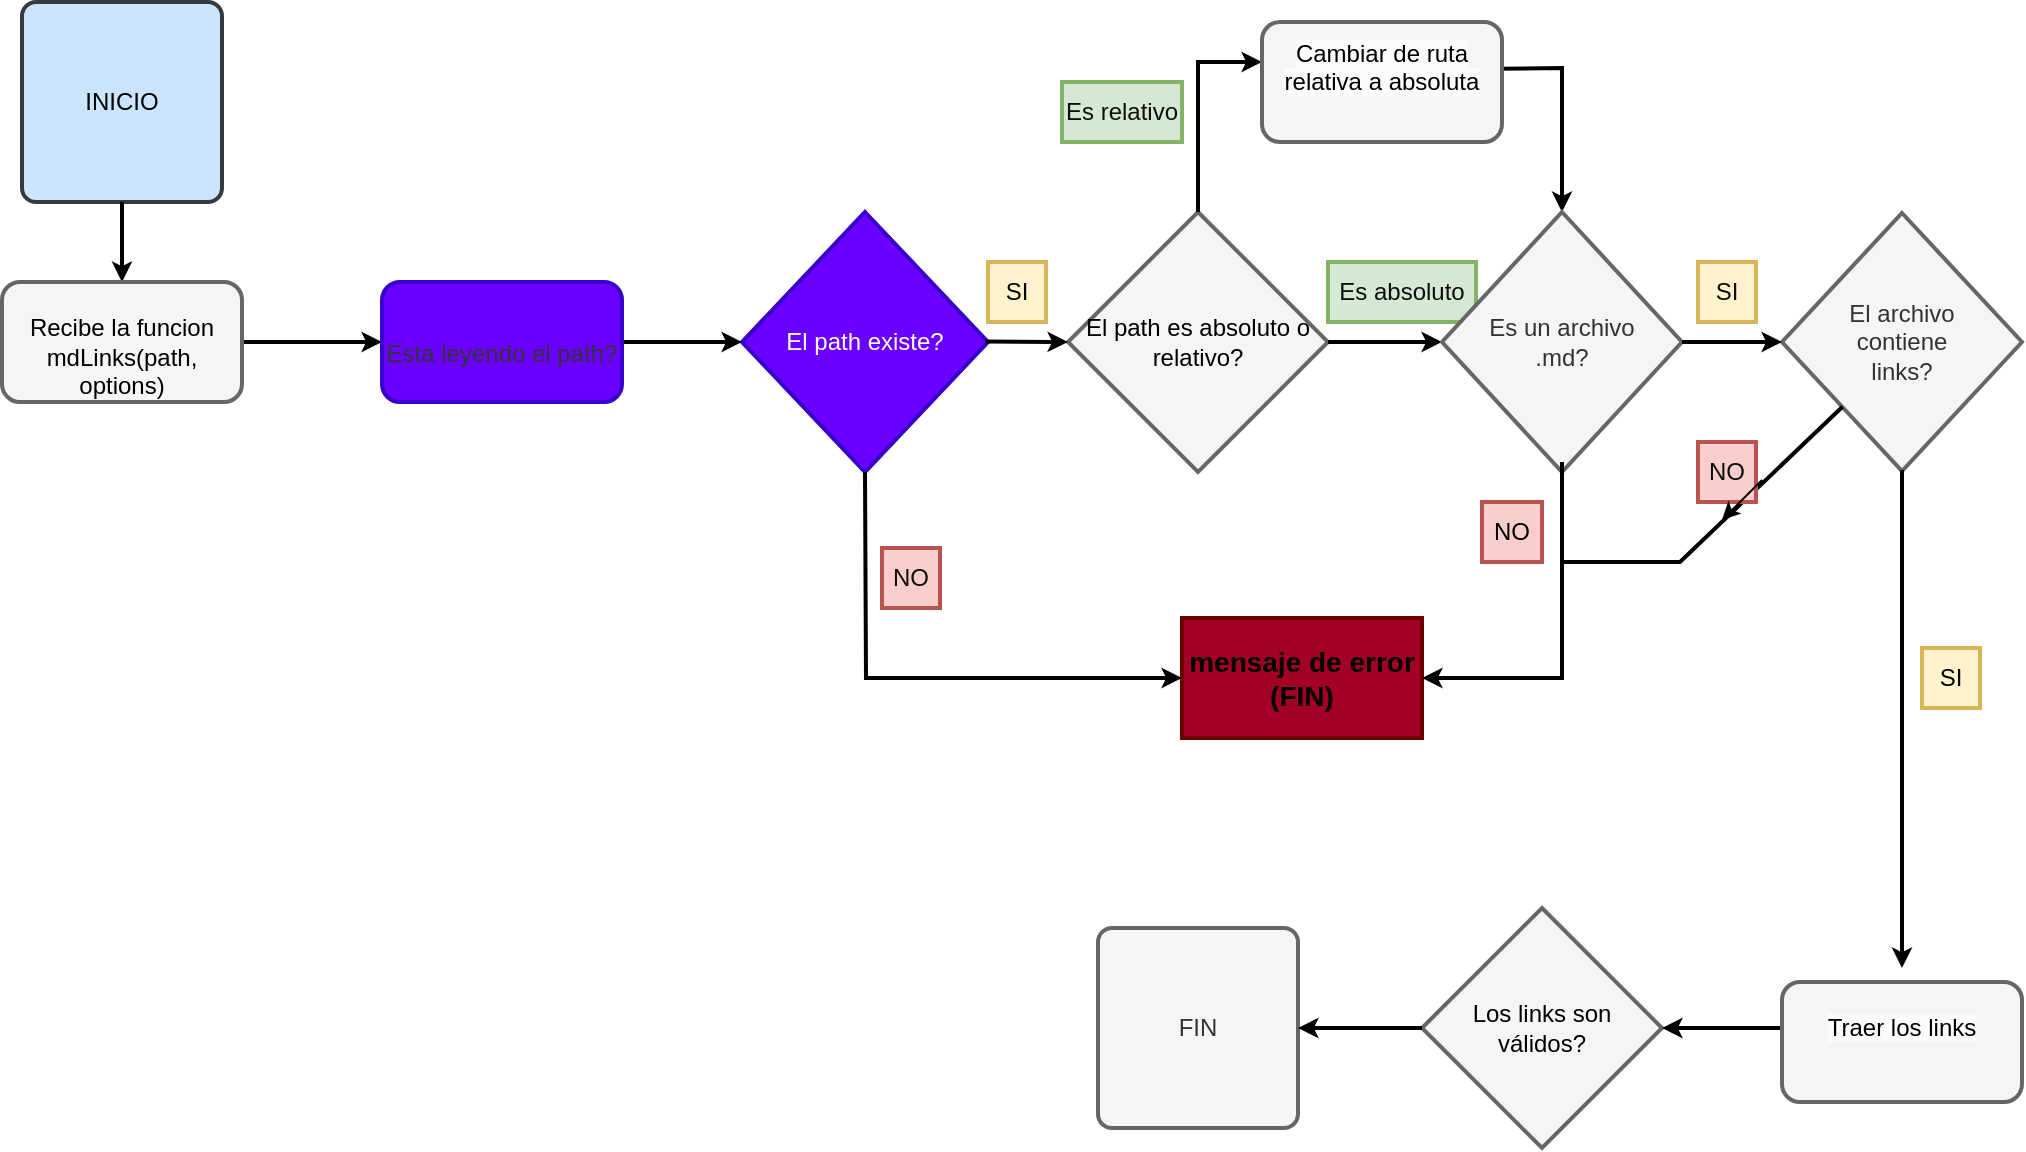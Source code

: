 <mxfile>
    <diagram id="C5RBs43oDa-KdzZeNtuy" name="Page-1">
        <mxGraphModel dx="746" dy="301" grid="1" gridSize="10" guides="1" tooltips="1" connect="1" arrows="1" fold="1" page="1" pageScale="1" pageWidth="827" pageHeight="1169" math="0" shadow="0">
            <root>
                <mxCell id="WIyWlLk6GJQsqaUBKTNV-0"/>
                <mxCell id="WIyWlLk6GJQsqaUBKTNV-1" parent="WIyWlLk6GJQsqaUBKTNV-0"/>
                <mxCell id="TBOGh352oyX1296FKRRM-0" value="&lt;font color=&quot;#000000&quot;&gt;INICIO&lt;/font&gt;" style="rounded=1;whiteSpace=wrap;html=1;absoluteArcSize=1;arcSize=14;strokeWidth=2;fillColor=#cce5ff;strokeColor=#36393d;" parent="WIyWlLk6GJQsqaUBKTNV-1" vertex="1">
                    <mxGeometry x="70" y="110" width="100" height="100" as="geometry"/>
                </mxCell>
                <mxCell id="TBOGh352oyX1296FKRRM-2" value="&lt;div&gt;&lt;font color=&quot;#000000&quot;&gt;El path es absoluto o relativo?&lt;/font&gt;&lt;/div&gt;" style="strokeWidth=2;html=1;shape=mxgraph.flowchart.decision;whiteSpace=wrap;fillColor=#f5f5f5;fontColor=#333333;strokeColor=#666666;" parent="WIyWlLk6GJQsqaUBKTNV-1" vertex="1">
                    <mxGeometry x="593" y="215" width="130" height="130" as="geometry"/>
                </mxCell>
                <mxCell id="TBOGh352oyX1296FKRRM-3" value="&lt;div&gt;El path existe?&lt;/div&gt;" style="strokeWidth=2;html=1;shape=mxgraph.flowchart.decision;whiteSpace=wrap;fillColor=#6a00ff;fontColor=#ffffff;strokeColor=#3700CC;" parent="WIyWlLk6GJQsqaUBKTNV-1" vertex="1">
                    <mxGeometry x="430" y="215" width="123" height="130" as="geometry"/>
                </mxCell>
                <mxCell id="TBOGh352oyX1296FKRRM-4" value="FIN" style="rounded=1;whiteSpace=wrap;html=1;absoluteArcSize=1;arcSize=14;strokeWidth=2;fillColor=#f5f5f5;fontColor=#333333;strokeColor=#666666;" parent="WIyWlLk6GJQsqaUBKTNV-1" vertex="1">
                    <mxGeometry x="608" y="573" width="100" height="100" as="geometry"/>
                </mxCell>
                <mxCell id="TBOGh352oyX1296FKRRM-5" value="&lt;font color=&quot;#0f0f0f&quot;&gt;Es relativo&lt;/font&gt;" style="text;strokeColor=#82b366;align=center;fillColor=#d5e8d4;html=1;verticalAlign=middle;whiteSpace=wrap;rounded=0;strokeWidth=2;" parent="WIyWlLk6GJQsqaUBKTNV-1" vertex="1">
                    <mxGeometry x="590" y="150" width="60" height="30" as="geometry"/>
                </mxCell>
                <mxCell id="TBOGh352oyX1296FKRRM-6" value="" style="endArrow=classic;html=1;rounded=0;strokeWidth=2;endSize=4;exitX=1;exitY=0.5;exitDx=0;exitDy=0;exitPerimeter=0;" parent="WIyWlLk6GJQsqaUBKTNV-1" source="TBOGh352oyX1296FKRRM-2" edge="1">
                    <mxGeometry width="50" height="50" relative="1" as="geometry">
                        <mxPoint x="699" y="278.83" as="sourcePoint"/>
                        <mxPoint x="780" y="280" as="targetPoint"/>
                    </mxGeometry>
                </mxCell>
                <mxCell id="TBOGh352oyX1296FKRRM-7" value="&lt;font color=&quot;#0d0d0d&quot;&gt;Es absoluto&lt;/font&gt;" style="text;strokeColor=#82b366;align=center;fillColor=#d5e8d4;html=1;verticalAlign=middle;whiteSpace=wrap;rounded=0;strokeWidth=2;" parent="WIyWlLk6GJQsqaUBKTNV-1" vertex="1">
                    <mxGeometry x="723" y="240" width="74" height="30" as="geometry"/>
                </mxCell>
                <mxCell id="TBOGh352oyX1296FKRRM-8" value="" style="endArrow=classic;html=1;rounded=0;strokeWidth=2;endSize=4;exitX=0.5;exitY=0;exitDx=0;exitDy=0;exitPerimeter=0;" parent="WIyWlLk6GJQsqaUBKTNV-1" source="TBOGh352oyX1296FKRRM-2" edge="1">
                    <mxGeometry width="50" height="50" relative="1" as="geometry">
                        <mxPoint x="639" y="189.75" as="sourcePoint"/>
                        <mxPoint x="690" y="140" as="targetPoint"/>
                        <Array as="points">
                            <mxPoint x="658" y="140"/>
                        </Array>
                    </mxGeometry>
                </mxCell>
                <mxCell id="TBOGh352oyX1296FKRRM-9" value="" style="endArrow=classic;html=1;rounded=0;strokeWidth=2;endSize=4;entryX=0.5;entryY=0;entryDx=0;entryDy=0;exitX=0.993;exitY=0.39;exitDx=0;exitDy=0;exitPerimeter=0;entryPerimeter=0;" parent="WIyWlLk6GJQsqaUBKTNV-1" source="TBOGh352oyX1296FKRRM-37" target="TBOGh352oyX1296FKRRM-12" edge="1">
                    <mxGeometry width="50" height="50" relative="1" as="geometry">
                        <mxPoint x="827.4" y="138.38" as="sourcePoint"/>
                        <mxPoint x="850" y="241" as="targetPoint"/>
                        <Array as="points">
                            <mxPoint x="840" y="143"/>
                        </Array>
                    </mxGeometry>
                </mxCell>
                <mxCell id="TBOGh352oyX1296FKRRM-12" value="&lt;div&gt;Es un archivo&lt;/div&gt;&lt;div&gt;.md?&lt;br&gt;&lt;/div&gt;" style="strokeWidth=2;html=1;shape=mxgraph.flowchart.decision;whiteSpace=wrap;fillColor=#f5f5f5;fontColor=#333333;strokeColor=#666666;" parent="WIyWlLk6GJQsqaUBKTNV-1" vertex="1">
                    <mxGeometry x="780" y="215" width="120" height="130" as="geometry"/>
                </mxCell>
                <mxCell id="TBOGh352oyX1296FKRRM-13" value="&lt;div&gt;El archivo&lt;/div&gt;&lt;div&gt;contiene&lt;/div&gt;&lt;div&gt;links?&lt;br&gt;&lt;/div&gt;" style="strokeWidth=2;html=1;shape=mxgraph.flowchart.decision;whiteSpace=wrap;fillColor=#f5f5f5;fontColor=#333333;strokeColor=#666666;" parent="WIyWlLk6GJQsqaUBKTNV-1" vertex="1">
                    <mxGeometry x="950" y="215.5" width="120" height="129" as="geometry"/>
                </mxCell>
                <mxCell id="TBOGh352oyX1296FKRRM-14" value="&lt;div style=&quot;font-size: 14px;&quot;&gt;&lt;font style=&quot;font-size: 14px;&quot; color=&quot;#000000&quot;&gt;&lt;b style=&quot;&quot;&gt;mensaje de error&lt;/b&gt;&lt;/font&gt;&lt;/div&gt;&lt;div style=&quot;font-size: 14px;&quot;&gt;&lt;font style=&quot;font-size: 14px;&quot; color=&quot;#000000&quot;&gt;&lt;b style=&quot;&quot;&gt;(FIN)&lt;/b&gt;&lt;/font&gt;&lt;br&gt;&lt;/div&gt;" style="rounded=0;whiteSpace=wrap;html=1;strokeColor=#6F0000;strokeWidth=2;fillColor=#a20025;fontColor=#ffffff;" parent="WIyWlLk6GJQsqaUBKTNV-1" vertex="1">
                    <mxGeometry x="650" y="418" width="120" height="60" as="geometry"/>
                </mxCell>
                <mxCell id="TBOGh352oyX1296FKRRM-16" value="&lt;div&gt;&lt;font color=&quot;#000000&quot;&gt;Los links son&lt;br&gt;&lt;/font&gt;&lt;/div&gt;&lt;div&gt;&lt;font color=&quot;#000000&quot;&gt;válidos?&lt;/font&gt;&lt;/div&gt;" style="strokeWidth=2;html=1;shape=mxgraph.flowchart.decision;whiteSpace=wrap;fillColor=#f5f5f5;fontColor=#333333;strokeColor=#666666;" parent="WIyWlLk6GJQsqaUBKTNV-1" vertex="1">
                    <mxGeometry x="770" y="563" width="120" height="120" as="geometry"/>
                </mxCell>
                <mxCell id="TBOGh352oyX1296FKRRM-17" value="" style="endArrow=classic;html=1;rounded=0;strokeWidth=2;endSize=4;entryX=0;entryY=0.5;entryDx=0;entryDy=0;exitX=0.99;exitY=0.498;exitDx=0;exitDy=0;exitPerimeter=0;entryPerimeter=0;" parent="WIyWlLk6GJQsqaUBKTNV-1" source="TBOGh352oyX1296FKRRM-3" target="TBOGh352oyX1296FKRRM-2" edge="1">
                    <mxGeometry width="50" height="50" relative="1" as="geometry">
                        <mxPoint x="563" y="279.75" as="sourcePoint"/>
                        <mxPoint x="615.72" y="279.91" as="targetPoint"/>
                    </mxGeometry>
                </mxCell>
                <mxCell id="TBOGh352oyX1296FKRRM-18" value="" style="endArrow=classic;html=1;rounded=0;strokeWidth=2;endSize=4;exitX=1;exitY=0.5;exitDx=0;exitDy=0;" parent="WIyWlLk6GJQsqaUBKTNV-1" source="TBOGh352oyX1296FKRRM-36" edge="1">
                    <mxGeometry width="50" height="50" relative="1" as="geometry">
                        <mxPoint x="379.76" y="276.455" as="sourcePoint"/>
                        <mxPoint x="430" y="280" as="targetPoint"/>
                    </mxGeometry>
                </mxCell>
                <mxCell id="TBOGh352oyX1296FKRRM-19" value="" style="endArrow=classic;html=1;rounded=0;strokeWidth=2;endSize=4;exitX=1;exitY=0.5;exitDx=0;exitDy=0;" parent="WIyWlLk6GJQsqaUBKTNV-1" edge="1">
                    <mxGeometry width="50" height="50" relative="1" as="geometry">
                        <mxPoint x="180" y="280" as="sourcePoint"/>
                        <mxPoint x="250" y="280" as="targetPoint"/>
                    </mxGeometry>
                </mxCell>
                <mxCell id="TBOGh352oyX1296FKRRM-20" value="" style="endArrow=classic;html=1;rounded=0;strokeWidth=2;endSize=4;entryX=0.5;entryY=0;entryDx=0;entryDy=0;exitX=0.5;exitY=1;exitDx=0;exitDy=0;" parent="WIyWlLk6GJQsqaUBKTNV-1" source="TBOGh352oyX1296FKRRM-0" edge="1">
                    <mxGeometry width="50" height="50" relative="1" as="geometry">
                        <mxPoint x="80.0" y="230" as="sourcePoint"/>
                        <mxPoint x="120" y="250" as="targetPoint"/>
                    </mxGeometry>
                </mxCell>
                <mxCell id="TBOGh352oyX1296FKRRM-21" value="" style="endArrow=classic;html=1;rounded=0;strokeWidth=2;endSize=4;exitX=1;exitY=0.5;exitDx=0;exitDy=0;exitPerimeter=0;" parent="WIyWlLk6GJQsqaUBKTNV-1" source="TBOGh352oyX1296FKRRM-12" edge="1">
                    <mxGeometry width="50" height="50" relative="1" as="geometry">
                        <mxPoint x="848.36" y="338.8" as="sourcePoint"/>
                        <mxPoint x="950" y="280" as="targetPoint"/>
                    </mxGeometry>
                </mxCell>
                <mxCell id="TBOGh352oyX1296FKRRM-22" value="" style="endArrow=classic;html=1;rounded=0;strokeWidth=2;endSize=4;entryX=0.5;entryY=0;entryDx=0;entryDy=0;exitX=0.5;exitY=0.996;exitDx=0;exitDy=0;exitPerimeter=0;" parent="WIyWlLk6GJQsqaUBKTNV-1" source="TBOGh352oyX1296FKRRM-13" edge="1">
                    <mxGeometry width="50" height="50" relative="1" as="geometry">
                        <mxPoint x="847.66" y="489" as="sourcePoint"/>
                        <mxPoint x="1010" y="593" as="targetPoint"/>
                    </mxGeometry>
                </mxCell>
                <mxCell id="TBOGh352oyX1296FKRRM-23" value="" style="endArrow=classic;html=1;rounded=0;strokeWidth=2;endSize=4;entryX=1;entryY=0.5;entryDx=0;entryDy=0;entryPerimeter=0;" parent="WIyWlLk6GJQsqaUBKTNV-1" target="TBOGh352oyX1296FKRRM-16" edge="1">
                    <mxGeometry width="50" height="50" relative="1" as="geometry">
                        <mxPoint x="949" y="623" as="sourcePoint"/>
                        <mxPoint x="921.66" y="653" as="targetPoint"/>
                    </mxGeometry>
                </mxCell>
                <mxCell id="TBOGh352oyX1296FKRRM-24" value="" style="endArrow=classic;html=1;rounded=0;strokeWidth=2;endSize=4;exitX=0;exitY=0.5;exitDx=0;exitDy=0;exitPerimeter=0;" parent="WIyWlLk6GJQsqaUBKTNV-1" source="TBOGh352oyX1296FKRRM-16" target="TBOGh352oyX1296FKRRM-4" edge="1">
                    <mxGeometry width="50" height="50" relative="1" as="geometry">
                        <mxPoint x="779" y="622.83" as="sourcePoint"/>
                        <mxPoint x="709" y="623" as="targetPoint"/>
                    </mxGeometry>
                </mxCell>
                <mxCell id="TBOGh352oyX1296FKRRM-25" value="&lt;font color=&quot;#080808&quot;&gt;SI&lt;/font&gt;" style="text;strokeColor=#d6b656;align=center;fillColor=#fff2cc;html=1;verticalAlign=middle;whiteSpace=wrap;rounded=0;strokeWidth=2;" parent="WIyWlLk6GJQsqaUBKTNV-1" vertex="1">
                    <mxGeometry x="553" y="240" width="29" height="30" as="geometry"/>
                </mxCell>
                <mxCell id="TBOGh352oyX1296FKRRM-26" value="" style="endArrow=classic;html=1;rounded=0;strokeWidth=2;endSize=4;exitX=0.5;exitY=1;exitDx=0;exitDy=0;exitPerimeter=0;entryX=0;entryY=0.5;entryDx=0;entryDy=0;" parent="WIyWlLk6GJQsqaUBKTNV-1" source="TBOGh352oyX1296FKRRM-3" target="TBOGh352oyX1296FKRRM-14" edge="1">
                    <mxGeometry width="50" height="50" relative="1" as="geometry">
                        <mxPoint x="510" y="430" as="sourcePoint"/>
                        <mxPoint x="542" y="351" as="targetPoint"/>
                        <Array as="points">
                            <mxPoint x="492" y="448"/>
                        </Array>
                    </mxGeometry>
                </mxCell>
                <mxCell id="TBOGh352oyX1296FKRRM-27" value="&lt;font color=&quot;#0d0d0d&quot;&gt;NO&lt;/font&gt;" style="text;strokeColor=#b85450;align=center;fillColor=#f8cecc;html=1;verticalAlign=middle;whiteSpace=wrap;rounded=0;strokeWidth=2;" parent="WIyWlLk6GJQsqaUBKTNV-1" vertex="1">
                    <mxGeometry x="500" y="383" width="29" height="30" as="geometry"/>
                </mxCell>
                <mxCell id="TBOGh352oyX1296FKRRM-28" value="&lt;font color=&quot;#000000&quot;&gt;NO&lt;/font&gt;" style="text;strokeColor=#b85450;align=center;fillColor=#f8cecc;html=1;verticalAlign=middle;whiteSpace=wrap;rounded=0;strokeWidth=2;" parent="WIyWlLk6GJQsqaUBKTNV-1" vertex="1">
                    <mxGeometry x="800" y="360" width="30" height="30" as="geometry"/>
                </mxCell>
                <mxCell id="TBOGh352oyX1296FKRRM-29" value="&lt;font color=&quot;#000000&quot;&gt;SI&lt;/font&gt;" style="text;strokeColor=#d6b656;align=center;fillColor=#fff2cc;html=1;verticalAlign=middle;whiteSpace=wrap;rounded=0;strokeWidth=2;" parent="WIyWlLk6GJQsqaUBKTNV-1" vertex="1">
                    <mxGeometry x="1020" y="433" width="29" height="30" as="geometry"/>
                </mxCell>
                <mxCell id="TBOGh352oyX1296FKRRM-30" value="" style="endArrow=none;html=1;rounded=0;strokeWidth=2;endSize=6;entryX=0.252;entryY=0.751;entryDx=0;entryDy=0;entryPerimeter=0;" parent="WIyWlLk6GJQsqaUBKTNV-1" target="TBOGh352oyX1296FKRRM-13" edge="1">
                    <mxGeometry width="50" height="50" relative="1" as="geometry">
                        <mxPoint x="840" y="390" as="sourcePoint"/>
                        <mxPoint x="979" y="310" as="targetPoint"/>
                        <Array as="points">
                            <mxPoint x="899" y="390"/>
                        </Array>
                    </mxGeometry>
                </mxCell>
                <mxCell id="TBOGh352oyX1296FKRRM-31" value="&lt;font color=&quot;#0d0d0d&quot;&gt;NO&lt;/font&gt;" style="text;strokeColor=#b85450;align=center;fillColor=#f8cecc;html=1;verticalAlign=middle;whiteSpace=wrap;rounded=0;strokeWidth=2;" parent="WIyWlLk6GJQsqaUBKTNV-1" vertex="1">
                    <mxGeometry x="908" y="330" width="29" height="30" as="geometry"/>
                </mxCell>
                <mxCell id="TBOGh352oyX1296FKRRM-32" value="" style="endArrow=classic;html=1;rounded=0;strokeWidth=1;endSize=6;" parent="WIyWlLk6GJQsqaUBKTNV-1" edge="1">
                    <mxGeometry width="50" height="50" relative="1" as="geometry">
                        <mxPoint x="940" y="349" as="sourcePoint"/>
                        <mxPoint x="920" y="369" as="targetPoint"/>
                    </mxGeometry>
                </mxCell>
                <mxCell id="TBOGh352oyX1296FKRRM-33" value="&lt;font color=&quot;#0d0d0d&quot;&gt;SI&lt;/font&gt;" style="text;strokeColor=#d6b656;align=center;fillColor=#fff2cc;html=1;verticalAlign=middle;whiteSpace=wrap;rounded=0;strokeWidth=2;" parent="WIyWlLk6GJQsqaUBKTNV-1" vertex="1">
                    <mxGeometry x="908" y="240" width="29" height="30" as="geometry"/>
                </mxCell>
                <mxCell id="TBOGh352oyX1296FKRRM-34" value="" style="endArrow=classic;html=1;rounded=0;strokeWidth=2;endSize=4;" parent="WIyWlLk6GJQsqaUBKTNV-1" edge="1">
                    <mxGeometry width="50" height="50" relative="1" as="geometry">
                        <mxPoint x="840" y="340" as="sourcePoint"/>
                        <mxPoint x="770" y="448" as="targetPoint"/>
                        <Array as="points">
                            <mxPoint x="840" y="448"/>
                        </Array>
                    </mxGeometry>
                </mxCell>
                <mxCell id="TBOGh352oyX1296FKRRM-35" value="&lt;br&gt;&lt;span style=&quot;color: rgb(0, 0, 0); font-family: Helvetica; font-size: 12px; font-style: normal; font-variant-ligatures: normal; font-variant-caps: normal; font-weight: 400; letter-spacing: normal; orphans: 2; text-indent: 0px; text-transform: none; widows: 2; word-spacing: 0px; -webkit-text-stroke-width: 0px; text-decoration-thickness: initial; text-decoration-style: initial; text-decoration-color: initial; float: none; display: inline !important;&quot;&gt;Recibe la funcion mdLinks(path, options)&lt;/span&gt;&lt;br&gt;" style="rounded=1;whiteSpace=wrap;html=1;fillColor=#f5f5f5;strokeColor=#666666;strokeWidth=2;align=center;labelBackgroundColor=none;fontColor=#333333;" parent="WIyWlLk6GJQsqaUBKTNV-1" vertex="1">
                    <mxGeometry x="60" y="250" width="120" height="60" as="geometry"/>
                </mxCell>
                <mxCell id="TBOGh352oyX1296FKRRM-36" value="&lt;p style=&quot;line-height: 90%;&quot;&gt;&lt;br&gt;&lt;span style=&quot;color: rgb(51, 51, 51); font-family: Helvetica; font-size: 12px; font-style: normal; font-variant-ligatures: normal; font-variant-caps: normal; font-weight: 400; letter-spacing: normal; orphans: 2; text-indent: 0px; text-transform: none; widows: 2; word-spacing: 0px; -webkit-text-stroke-width: 0px; text-decoration-thickness: initial; text-decoration-style: initial; text-decoration-color: initial; float: none; display: inline !important;&quot;&gt;Esta leyendo el path?&lt;/span&gt;&lt;br&gt;&lt;/p&gt;" style="rounded=1;whiteSpace=wrap;html=1;strokeColor=#3700CC;strokeWidth=2;align=center;fillColor=#6a00ff;labelBackgroundColor=none;fontColor=#ffffff;" parent="WIyWlLk6GJQsqaUBKTNV-1" vertex="1">
                    <mxGeometry x="250" y="250" width="120" height="60" as="geometry"/>
                </mxCell>
                <mxCell id="TBOGh352oyX1296FKRRM-37" value="&#10;&lt;span style=&quot;color: rgb(0, 0, 0); font-family: Helvetica; font-size: 12px; font-style: normal; font-variant-ligatures: normal; font-variant-caps: normal; font-weight: 400; letter-spacing: normal; orphans: 2; text-align: center; text-indent: 0px; text-transform: none; widows: 2; word-spacing: 0px; -webkit-text-stroke-width: 0px; background-color: rgb(251, 251, 251); text-decoration-thickness: initial; text-decoration-style: initial; text-decoration-color: initial; float: none; display: inline !important;&quot;&gt;Cambiar de ruta relativa a absoluta&lt;/span&gt;&#10;&#10;" style="rounded=1;whiteSpace=wrap;html=1;strokeColor=#666666;strokeWidth=2;fillColor=#f5f5f5;fontColor=#333333;" parent="WIyWlLk6GJQsqaUBKTNV-1" vertex="1">
                    <mxGeometry x="690" y="120" width="120" height="60" as="geometry"/>
                </mxCell>
                <mxCell id="TBOGh352oyX1296FKRRM-41" value="&#10;&lt;span style=&quot;color: rgb(0, 0, 0); font-family: Helvetica; font-size: 12px; font-style: normal; font-variant-ligatures: normal; font-variant-caps: normal; font-weight: 400; letter-spacing: normal; orphans: 2; text-align: center; text-indent: 0px; text-transform: none; widows: 2; word-spacing: 0px; -webkit-text-stroke-width: 0px; background-color: rgb(251, 251, 251); text-decoration-thickness: initial; text-decoration-style: initial; text-decoration-color: initial; float: none; display: inline !important;&quot;&gt;Traer los links&lt;/span&gt;&#10;&#10;" style="rounded=1;whiteSpace=wrap;html=1;strokeColor=#666666;strokeWidth=2;fillColor=#f5f5f5;fontColor=#333333;" parent="WIyWlLk6GJQsqaUBKTNV-1" vertex="1">
                    <mxGeometry x="950" y="600" width="120" height="60" as="geometry"/>
                </mxCell>
            </root>
        </mxGraphModel>
    </diagram>
</mxfile>